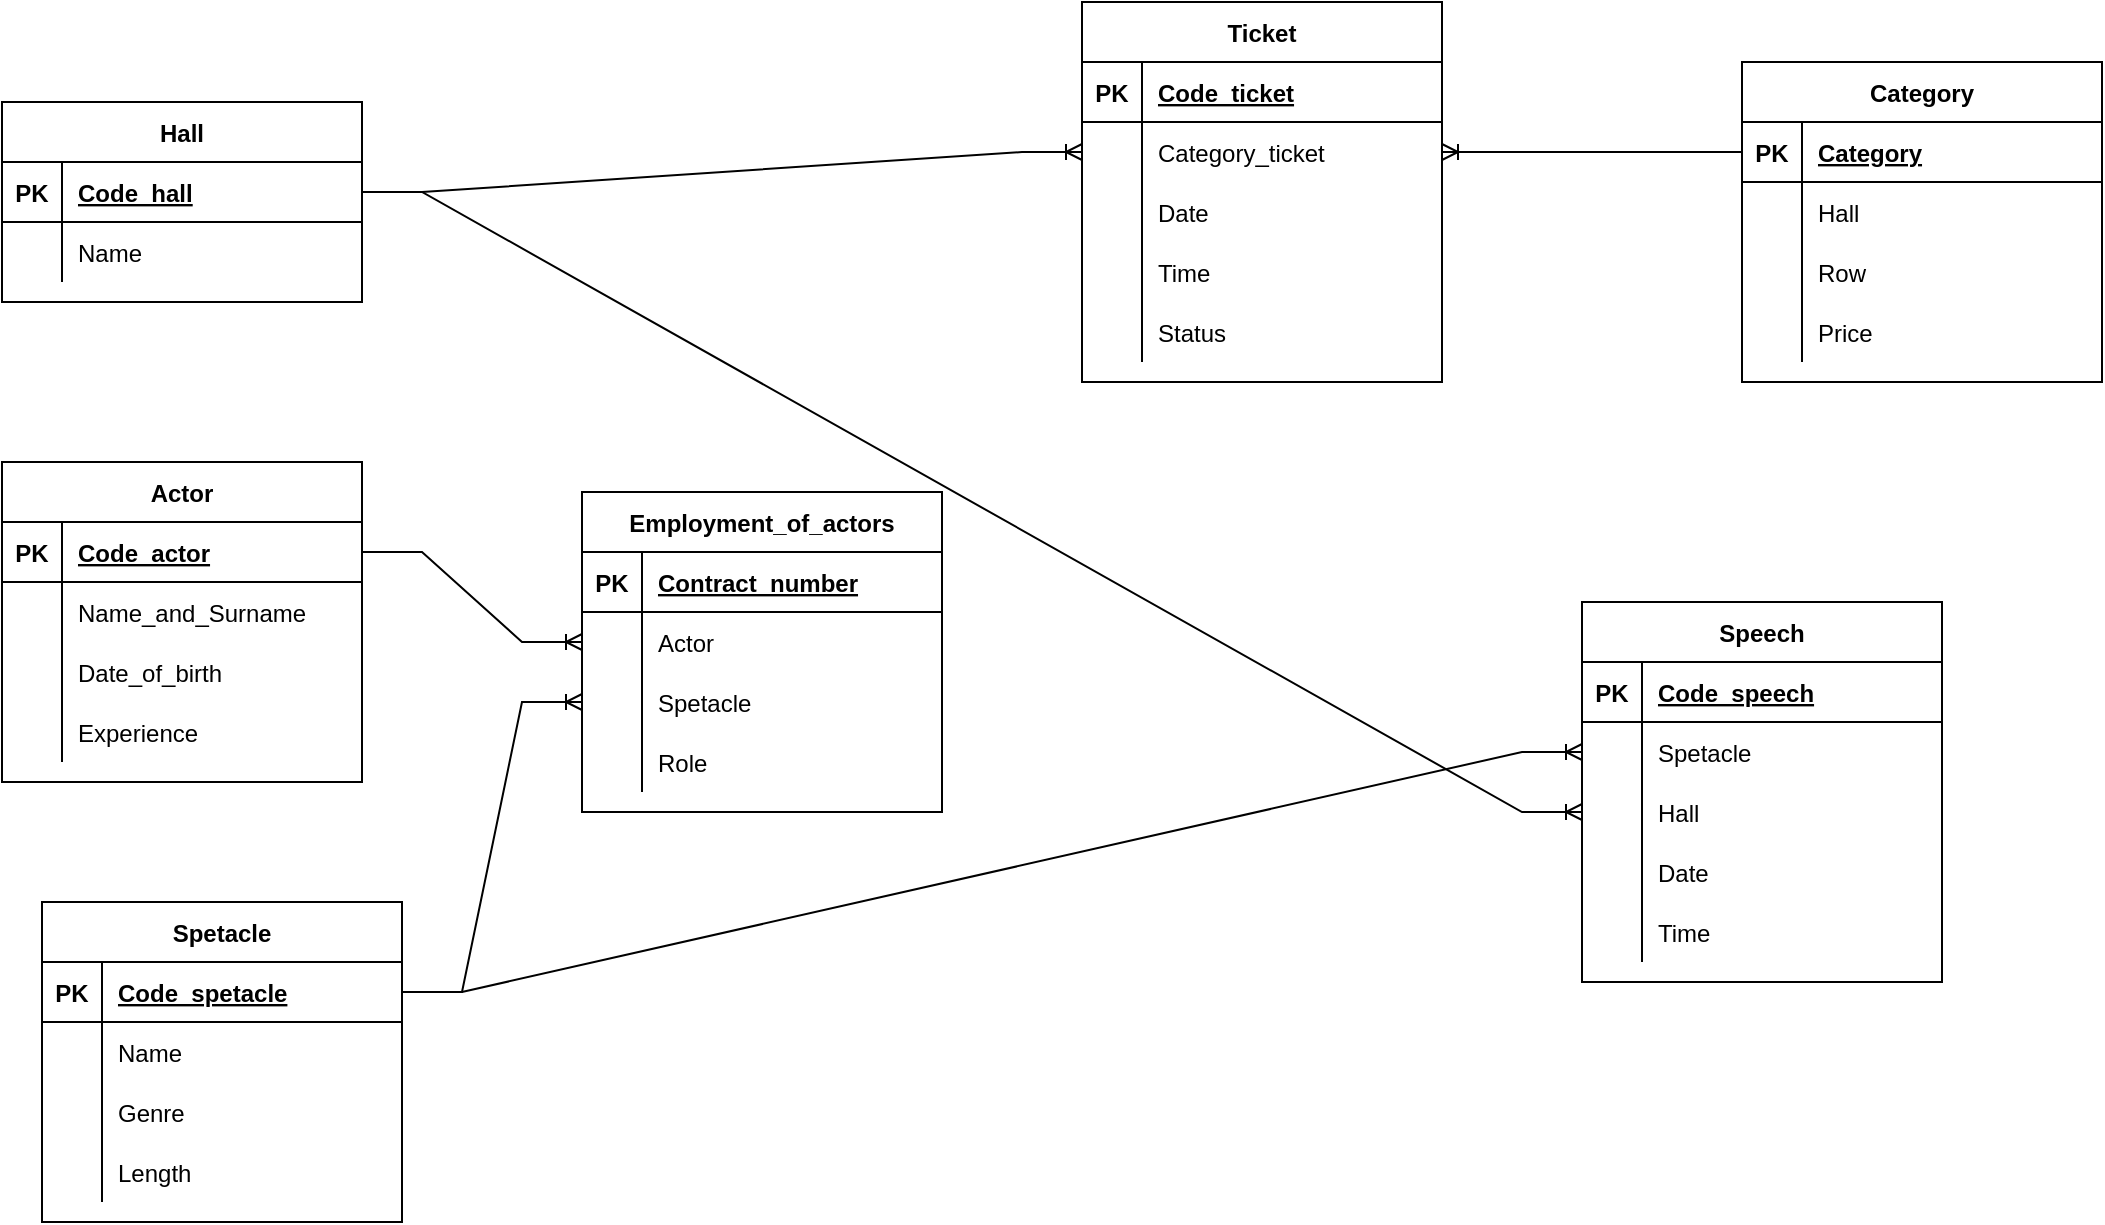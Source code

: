 <mxfile version="20.5.1" type="github" pages="2">
  <diagram id="CcwiMfg83IYb2ERXyT7f" name="Страница 1">
    <mxGraphModel dx="1278" dy="571" grid="1" gridSize="10" guides="1" tooltips="1" connect="1" arrows="1" fold="1" page="1" pageScale="1" pageWidth="827" pageHeight="1169" math="0" shadow="0">
      <root>
        <mxCell id="0" />
        <mxCell id="1" parent="0" />
        <mxCell id="N_oN9A9JdHqf_3IcqX5P-1" value="Actor" style="shape=table;startSize=30;container=1;collapsible=1;childLayout=tableLayout;fixedRows=1;rowLines=0;fontStyle=1;align=center;resizeLast=1;" parent="1" vertex="1">
          <mxGeometry x="70" y="250" width="180" height="160" as="geometry" />
        </mxCell>
        <mxCell id="N_oN9A9JdHqf_3IcqX5P-2" value="" style="shape=tableRow;horizontal=0;startSize=0;swimlaneHead=0;swimlaneBody=0;fillColor=none;collapsible=0;dropTarget=0;points=[[0,0.5],[1,0.5]];portConstraint=eastwest;top=0;left=0;right=0;bottom=1;" parent="N_oN9A9JdHqf_3IcqX5P-1" vertex="1">
          <mxGeometry y="30" width="180" height="30" as="geometry" />
        </mxCell>
        <mxCell id="N_oN9A9JdHqf_3IcqX5P-3" value="PK" style="shape=partialRectangle;connectable=0;fillColor=none;top=0;left=0;bottom=0;right=0;fontStyle=1;overflow=hidden;" parent="N_oN9A9JdHqf_3IcqX5P-2" vertex="1">
          <mxGeometry width="30" height="30" as="geometry">
            <mxRectangle width="30" height="30" as="alternateBounds" />
          </mxGeometry>
        </mxCell>
        <mxCell id="N_oN9A9JdHqf_3IcqX5P-4" value="Code_actor" style="shape=partialRectangle;connectable=0;fillColor=none;top=0;left=0;bottom=0;right=0;align=left;spacingLeft=6;fontStyle=5;overflow=hidden;" parent="N_oN9A9JdHqf_3IcqX5P-2" vertex="1">
          <mxGeometry x="30" width="150" height="30" as="geometry">
            <mxRectangle width="150" height="30" as="alternateBounds" />
          </mxGeometry>
        </mxCell>
        <mxCell id="N_oN9A9JdHqf_3IcqX5P-5" value="" style="shape=tableRow;horizontal=0;startSize=0;swimlaneHead=0;swimlaneBody=0;fillColor=none;collapsible=0;dropTarget=0;points=[[0,0.5],[1,0.5]];portConstraint=eastwest;top=0;left=0;right=0;bottom=0;" parent="N_oN9A9JdHqf_3IcqX5P-1" vertex="1">
          <mxGeometry y="60" width="180" height="30" as="geometry" />
        </mxCell>
        <mxCell id="N_oN9A9JdHqf_3IcqX5P-6" value="" style="shape=partialRectangle;connectable=0;fillColor=none;top=0;left=0;bottom=0;right=0;editable=1;overflow=hidden;" parent="N_oN9A9JdHqf_3IcqX5P-5" vertex="1">
          <mxGeometry width="30" height="30" as="geometry">
            <mxRectangle width="30" height="30" as="alternateBounds" />
          </mxGeometry>
        </mxCell>
        <mxCell id="N_oN9A9JdHqf_3IcqX5P-7" value="Name_and_Surname" style="shape=partialRectangle;connectable=0;fillColor=none;top=0;left=0;bottom=0;right=0;align=left;spacingLeft=6;overflow=hidden;" parent="N_oN9A9JdHqf_3IcqX5P-5" vertex="1">
          <mxGeometry x="30" width="150" height="30" as="geometry">
            <mxRectangle width="150" height="30" as="alternateBounds" />
          </mxGeometry>
        </mxCell>
        <mxCell id="N_oN9A9JdHqf_3IcqX5P-8" value="" style="shape=tableRow;horizontal=0;startSize=0;swimlaneHead=0;swimlaneBody=0;fillColor=none;collapsible=0;dropTarget=0;points=[[0,0.5],[1,0.5]];portConstraint=eastwest;top=0;left=0;right=0;bottom=0;" parent="N_oN9A9JdHqf_3IcqX5P-1" vertex="1">
          <mxGeometry y="90" width="180" height="30" as="geometry" />
        </mxCell>
        <mxCell id="N_oN9A9JdHqf_3IcqX5P-9" value="" style="shape=partialRectangle;connectable=0;fillColor=none;top=0;left=0;bottom=0;right=0;editable=1;overflow=hidden;" parent="N_oN9A9JdHqf_3IcqX5P-8" vertex="1">
          <mxGeometry width="30" height="30" as="geometry">
            <mxRectangle width="30" height="30" as="alternateBounds" />
          </mxGeometry>
        </mxCell>
        <mxCell id="N_oN9A9JdHqf_3IcqX5P-10" value="Date_of_birth" style="shape=partialRectangle;connectable=0;fillColor=none;top=0;left=0;bottom=0;right=0;align=left;spacingLeft=6;overflow=hidden;" parent="N_oN9A9JdHqf_3IcqX5P-8" vertex="1">
          <mxGeometry x="30" width="150" height="30" as="geometry">
            <mxRectangle width="150" height="30" as="alternateBounds" />
          </mxGeometry>
        </mxCell>
        <mxCell id="N_oN9A9JdHqf_3IcqX5P-11" value="" style="shape=tableRow;horizontal=0;startSize=0;swimlaneHead=0;swimlaneBody=0;fillColor=none;collapsible=0;dropTarget=0;points=[[0,0.5],[1,0.5]];portConstraint=eastwest;top=0;left=0;right=0;bottom=0;" parent="N_oN9A9JdHqf_3IcqX5P-1" vertex="1">
          <mxGeometry y="120" width="180" height="30" as="geometry" />
        </mxCell>
        <mxCell id="N_oN9A9JdHqf_3IcqX5P-12" value="" style="shape=partialRectangle;connectable=0;fillColor=none;top=0;left=0;bottom=0;right=0;editable=1;overflow=hidden;" parent="N_oN9A9JdHqf_3IcqX5P-11" vertex="1">
          <mxGeometry width="30" height="30" as="geometry">
            <mxRectangle width="30" height="30" as="alternateBounds" />
          </mxGeometry>
        </mxCell>
        <mxCell id="N_oN9A9JdHqf_3IcqX5P-13" value="Experience" style="shape=partialRectangle;connectable=0;fillColor=none;top=0;left=0;bottom=0;right=0;align=left;spacingLeft=6;overflow=hidden;" parent="N_oN9A9JdHqf_3IcqX5P-11" vertex="1">
          <mxGeometry x="30" width="150" height="30" as="geometry">
            <mxRectangle width="150" height="30" as="alternateBounds" />
          </mxGeometry>
        </mxCell>
        <mxCell id="N_oN9A9JdHqf_3IcqX5P-19" value="Employment_of_actors" style="shape=table;startSize=30;container=1;collapsible=1;childLayout=tableLayout;fixedRows=1;rowLines=0;fontStyle=1;align=center;resizeLast=1;" parent="1" vertex="1">
          <mxGeometry x="360" y="265" width="180" height="160" as="geometry" />
        </mxCell>
        <mxCell id="N_oN9A9JdHqf_3IcqX5P-20" value="" style="shape=tableRow;horizontal=0;startSize=0;swimlaneHead=0;swimlaneBody=0;fillColor=none;collapsible=0;dropTarget=0;points=[[0,0.5],[1,0.5]];portConstraint=eastwest;top=0;left=0;right=0;bottom=1;" parent="N_oN9A9JdHqf_3IcqX5P-19" vertex="1">
          <mxGeometry y="30" width="180" height="30" as="geometry" />
        </mxCell>
        <mxCell id="N_oN9A9JdHqf_3IcqX5P-21" value="PK" style="shape=partialRectangle;connectable=0;fillColor=none;top=0;left=0;bottom=0;right=0;fontStyle=1;overflow=hidden;" parent="N_oN9A9JdHqf_3IcqX5P-20" vertex="1">
          <mxGeometry width="30" height="30" as="geometry">
            <mxRectangle width="30" height="30" as="alternateBounds" />
          </mxGeometry>
        </mxCell>
        <mxCell id="N_oN9A9JdHqf_3IcqX5P-22" value="Contract_number" style="shape=partialRectangle;connectable=0;fillColor=none;top=0;left=0;bottom=0;right=0;align=left;spacingLeft=6;fontStyle=5;overflow=hidden;" parent="N_oN9A9JdHqf_3IcqX5P-20" vertex="1">
          <mxGeometry x="30" width="150" height="30" as="geometry">
            <mxRectangle width="150" height="30" as="alternateBounds" />
          </mxGeometry>
        </mxCell>
        <mxCell id="N_oN9A9JdHqf_3IcqX5P-23" value="" style="shape=tableRow;horizontal=0;startSize=0;swimlaneHead=0;swimlaneBody=0;fillColor=none;collapsible=0;dropTarget=0;points=[[0,0.5],[1,0.5]];portConstraint=eastwest;top=0;left=0;right=0;bottom=0;" parent="N_oN9A9JdHqf_3IcqX5P-19" vertex="1">
          <mxGeometry y="60" width="180" height="30" as="geometry" />
        </mxCell>
        <mxCell id="N_oN9A9JdHqf_3IcqX5P-24" value="" style="shape=partialRectangle;connectable=0;fillColor=none;top=0;left=0;bottom=0;right=0;editable=1;overflow=hidden;" parent="N_oN9A9JdHqf_3IcqX5P-23" vertex="1">
          <mxGeometry width="30" height="30" as="geometry">
            <mxRectangle width="30" height="30" as="alternateBounds" />
          </mxGeometry>
        </mxCell>
        <mxCell id="N_oN9A9JdHqf_3IcqX5P-25" value="Actor" style="shape=partialRectangle;connectable=0;fillColor=none;top=0;left=0;bottom=0;right=0;align=left;spacingLeft=6;overflow=hidden;" parent="N_oN9A9JdHqf_3IcqX5P-23" vertex="1">
          <mxGeometry x="30" width="150" height="30" as="geometry">
            <mxRectangle width="150" height="30" as="alternateBounds" />
          </mxGeometry>
        </mxCell>
        <mxCell id="N_oN9A9JdHqf_3IcqX5P-26" value="" style="shape=tableRow;horizontal=0;startSize=0;swimlaneHead=0;swimlaneBody=0;fillColor=none;collapsible=0;dropTarget=0;points=[[0,0.5],[1,0.5]];portConstraint=eastwest;top=0;left=0;right=0;bottom=0;" parent="N_oN9A9JdHqf_3IcqX5P-19" vertex="1">
          <mxGeometry y="90" width="180" height="30" as="geometry" />
        </mxCell>
        <mxCell id="N_oN9A9JdHqf_3IcqX5P-27" value="" style="shape=partialRectangle;connectable=0;fillColor=none;top=0;left=0;bottom=0;right=0;editable=1;overflow=hidden;" parent="N_oN9A9JdHqf_3IcqX5P-26" vertex="1">
          <mxGeometry width="30" height="30" as="geometry">
            <mxRectangle width="30" height="30" as="alternateBounds" />
          </mxGeometry>
        </mxCell>
        <mxCell id="N_oN9A9JdHqf_3IcqX5P-28" value="Spetacle" style="shape=partialRectangle;connectable=0;fillColor=none;top=0;left=0;bottom=0;right=0;align=left;spacingLeft=6;overflow=hidden;" parent="N_oN9A9JdHqf_3IcqX5P-26" vertex="1">
          <mxGeometry x="30" width="150" height="30" as="geometry">
            <mxRectangle width="150" height="30" as="alternateBounds" />
          </mxGeometry>
        </mxCell>
        <mxCell id="N_oN9A9JdHqf_3IcqX5P-29" value="" style="shape=tableRow;horizontal=0;startSize=0;swimlaneHead=0;swimlaneBody=0;fillColor=none;collapsible=0;dropTarget=0;points=[[0,0.5],[1,0.5]];portConstraint=eastwest;top=0;left=0;right=0;bottom=0;" parent="N_oN9A9JdHqf_3IcqX5P-19" vertex="1">
          <mxGeometry y="120" width="180" height="30" as="geometry" />
        </mxCell>
        <mxCell id="N_oN9A9JdHqf_3IcqX5P-30" value="" style="shape=partialRectangle;connectable=0;fillColor=none;top=0;left=0;bottom=0;right=0;editable=1;overflow=hidden;" parent="N_oN9A9JdHqf_3IcqX5P-29" vertex="1">
          <mxGeometry width="30" height="30" as="geometry">
            <mxRectangle width="30" height="30" as="alternateBounds" />
          </mxGeometry>
        </mxCell>
        <mxCell id="N_oN9A9JdHqf_3IcqX5P-31" value="Role" style="shape=partialRectangle;connectable=0;fillColor=none;top=0;left=0;bottom=0;right=0;align=left;spacingLeft=6;overflow=hidden;" parent="N_oN9A9JdHqf_3IcqX5P-29" vertex="1">
          <mxGeometry x="30" width="150" height="30" as="geometry">
            <mxRectangle width="150" height="30" as="alternateBounds" />
          </mxGeometry>
        </mxCell>
        <mxCell id="N_oN9A9JdHqf_3IcqX5P-32" value="Spetacle" style="shape=table;startSize=30;container=1;collapsible=1;childLayout=tableLayout;fixedRows=1;rowLines=0;fontStyle=1;align=center;resizeLast=1;" parent="1" vertex="1">
          <mxGeometry x="90" y="470" width="180" height="160" as="geometry" />
        </mxCell>
        <mxCell id="N_oN9A9JdHqf_3IcqX5P-33" value="" style="shape=tableRow;horizontal=0;startSize=0;swimlaneHead=0;swimlaneBody=0;fillColor=none;collapsible=0;dropTarget=0;points=[[0,0.5],[1,0.5]];portConstraint=eastwest;top=0;left=0;right=0;bottom=1;" parent="N_oN9A9JdHqf_3IcqX5P-32" vertex="1">
          <mxGeometry y="30" width="180" height="30" as="geometry" />
        </mxCell>
        <mxCell id="N_oN9A9JdHqf_3IcqX5P-34" value="PK" style="shape=partialRectangle;connectable=0;fillColor=none;top=0;left=0;bottom=0;right=0;fontStyle=1;overflow=hidden;" parent="N_oN9A9JdHqf_3IcqX5P-33" vertex="1">
          <mxGeometry width="30" height="30" as="geometry">
            <mxRectangle width="30" height="30" as="alternateBounds" />
          </mxGeometry>
        </mxCell>
        <mxCell id="N_oN9A9JdHqf_3IcqX5P-35" value="Code_spetacle" style="shape=partialRectangle;connectable=0;fillColor=none;top=0;left=0;bottom=0;right=0;align=left;spacingLeft=6;fontStyle=5;overflow=hidden;" parent="N_oN9A9JdHqf_3IcqX5P-33" vertex="1">
          <mxGeometry x="30" width="150" height="30" as="geometry">
            <mxRectangle width="150" height="30" as="alternateBounds" />
          </mxGeometry>
        </mxCell>
        <mxCell id="N_oN9A9JdHqf_3IcqX5P-36" value="" style="shape=tableRow;horizontal=0;startSize=0;swimlaneHead=0;swimlaneBody=0;fillColor=none;collapsible=0;dropTarget=0;points=[[0,0.5],[1,0.5]];portConstraint=eastwest;top=0;left=0;right=0;bottom=0;" parent="N_oN9A9JdHqf_3IcqX5P-32" vertex="1">
          <mxGeometry y="60" width="180" height="30" as="geometry" />
        </mxCell>
        <mxCell id="N_oN9A9JdHqf_3IcqX5P-37" value="" style="shape=partialRectangle;connectable=0;fillColor=none;top=0;left=0;bottom=0;right=0;editable=1;overflow=hidden;" parent="N_oN9A9JdHqf_3IcqX5P-36" vertex="1">
          <mxGeometry width="30" height="30" as="geometry">
            <mxRectangle width="30" height="30" as="alternateBounds" />
          </mxGeometry>
        </mxCell>
        <mxCell id="N_oN9A9JdHqf_3IcqX5P-38" value="Name" style="shape=partialRectangle;connectable=0;fillColor=none;top=0;left=0;bottom=0;right=0;align=left;spacingLeft=6;overflow=hidden;" parent="N_oN9A9JdHqf_3IcqX5P-36" vertex="1">
          <mxGeometry x="30" width="150" height="30" as="geometry">
            <mxRectangle width="150" height="30" as="alternateBounds" />
          </mxGeometry>
        </mxCell>
        <mxCell id="vG6gFKCK4V-fbO4m9m0H-37" style="shape=tableRow;horizontal=0;startSize=0;swimlaneHead=0;swimlaneBody=0;fillColor=none;collapsible=0;dropTarget=0;points=[[0,0.5],[1,0.5]];portConstraint=eastwest;top=0;left=0;right=0;bottom=0;" parent="N_oN9A9JdHqf_3IcqX5P-32" vertex="1">
          <mxGeometry y="90" width="180" height="30" as="geometry" />
        </mxCell>
        <mxCell id="vG6gFKCK4V-fbO4m9m0H-38" style="shape=partialRectangle;connectable=0;fillColor=none;top=0;left=0;bottom=0;right=0;editable=1;overflow=hidden;" parent="vG6gFKCK4V-fbO4m9m0H-37" vertex="1">
          <mxGeometry width="30" height="30" as="geometry">
            <mxRectangle width="30" height="30" as="alternateBounds" />
          </mxGeometry>
        </mxCell>
        <mxCell id="vG6gFKCK4V-fbO4m9m0H-39" value="Genre" style="shape=partialRectangle;connectable=0;fillColor=none;top=0;left=0;bottom=0;right=0;align=left;spacingLeft=6;overflow=hidden;" parent="vG6gFKCK4V-fbO4m9m0H-37" vertex="1">
          <mxGeometry x="30" width="150" height="30" as="geometry">
            <mxRectangle width="150" height="30" as="alternateBounds" />
          </mxGeometry>
        </mxCell>
        <mxCell id="vG6gFKCK4V-fbO4m9m0H-40" style="shape=tableRow;horizontal=0;startSize=0;swimlaneHead=0;swimlaneBody=0;fillColor=none;collapsible=0;dropTarget=0;points=[[0,0.5],[1,0.5]];portConstraint=eastwest;top=0;left=0;right=0;bottom=0;" parent="N_oN9A9JdHqf_3IcqX5P-32" vertex="1">
          <mxGeometry y="120" width="180" height="30" as="geometry" />
        </mxCell>
        <mxCell id="vG6gFKCK4V-fbO4m9m0H-41" style="shape=partialRectangle;connectable=0;fillColor=none;top=0;left=0;bottom=0;right=0;editable=1;overflow=hidden;" parent="vG6gFKCK4V-fbO4m9m0H-40" vertex="1">
          <mxGeometry width="30" height="30" as="geometry">
            <mxRectangle width="30" height="30" as="alternateBounds" />
          </mxGeometry>
        </mxCell>
        <mxCell id="vG6gFKCK4V-fbO4m9m0H-42" value="Length" style="shape=partialRectangle;connectable=0;fillColor=none;top=0;left=0;bottom=0;right=0;align=left;spacingLeft=6;overflow=hidden;" parent="vG6gFKCK4V-fbO4m9m0H-40" vertex="1">
          <mxGeometry x="30" width="150" height="30" as="geometry">
            <mxRectangle width="150" height="30" as="alternateBounds" />
          </mxGeometry>
        </mxCell>
        <mxCell id="vG6gFKCK4V-fbO4m9m0H-1" value="Ticket" style="shape=table;startSize=30;container=1;collapsible=1;childLayout=tableLayout;fixedRows=1;rowLines=0;fontStyle=1;align=center;resizeLast=1;" parent="1" vertex="1">
          <mxGeometry x="610" y="20" width="180" height="190" as="geometry" />
        </mxCell>
        <mxCell id="vG6gFKCK4V-fbO4m9m0H-2" value="" style="shape=tableRow;horizontal=0;startSize=0;swimlaneHead=0;swimlaneBody=0;fillColor=none;collapsible=0;dropTarget=0;points=[[0,0.5],[1,0.5]];portConstraint=eastwest;top=0;left=0;right=0;bottom=1;" parent="vG6gFKCK4V-fbO4m9m0H-1" vertex="1">
          <mxGeometry y="30" width="180" height="30" as="geometry" />
        </mxCell>
        <mxCell id="vG6gFKCK4V-fbO4m9m0H-3" value="PK" style="shape=partialRectangle;connectable=0;fillColor=none;top=0;left=0;bottom=0;right=0;fontStyle=1;overflow=hidden;" parent="vG6gFKCK4V-fbO4m9m0H-2" vertex="1">
          <mxGeometry width="30" height="30" as="geometry">
            <mxRectangle width="30" height="30" as="alternateBounds" />
          </mxGeometry>
        </mxCell>
        <mxCell id="vG6gFKCK4V-fbO4m9m0H-4" value="Code_ticket" style="shape=partialRectangle;connectable=0;fillColor=none;top=0;left=0;bottom=0;right=0;align=left;spacingLeft=6;fontStyle=5;overflow=hidden;" parent="vG6gFKCK4V-fbO4m9m0H-2" vertex="1">
          <mxGeometry x="30" width="150" height="30" as="geometry">
            <mxRectangle width="150" height="30" as="alternateBounds" />
          </mxGeometry>
        </mxCell>
        <mxCell id="vG6gFKCK4V-fbO4m9m0H-5" value="" style="shape=tableRow;horizontal=0;startSize=0;swimlaneHead=0;swimlaneBody=0;fillColor=none;collapsible=0;dropTarget=0;points=[[0,0.5],[1,0.5]];portConstraint=eastwest;top=0;left=0;right=0;bottom=0;" parent="vG6gFKCK4V-fbO4m9m0H-1" vertex="1">
          <mxGeometry y="60" width="180" height="30" as="geometry" />
        </mxCell>
        <mxCell id="vG6gFKCK4V-fbO4m9m0H-6" value="" style="shape=partialRectangle;connectable=0;fillColor=none;top=0;left=0;bottom=0;right=0;editable=1;overflow=hidden;" parent="vG6gFKCK4V-fbO4m9m0H-5" vertex="1">
          <mxGeometry width="30" height="30" as="geometry">
            <mxRectangle width="30" height="30" as="alternateBounds" />
          </mxGeometry>
        </mxCell>
        <mxCell id="vG6gFKCK4V-fbO4m9m0H-7" value="Category_ticket" style="shape=partialRectangle;connectable=0;fillColor=none;top=0;left=0;bottom=0;right=0;align=left;spacingLeft=6;overflow=hidden;" parent="vG6gFKCK4V-fbO4m9m0H-5" vertex="1">
          <mxGeometry x="30" width="150" height="30" as="geometry">
            <mxRectangle width="150" height="30" as="alternateBounds" />
          </mxGeometry>
        </mxCell>
        <mxCell id="vG6gFKCK4V-fbO4m9m0H-8" value="" style="shape=tableRow;horizontal=0;startSize=0;swimlaneHead=0;swimlaneBody=0;fillColor=none;collapsible=0;dropTarget=0;points=[[0,0.5],[1,0.5]];portConstraint=eastwest;top=0;left=0;right=0;bottom=0;" parent="vG6gFKCK4V-fbO4m9m0H-1" vertex="1">
          <mxGeometry y="90" width="180" height="30" as="geometry" />
        </mxCell>
        <mxCell id="vG6gFKCK4V-fbO4m9m0H-9" value="" style="shape=partialRectangle;connectable=0;fillColor=none;top=0;left=0;bottom=0;right=0;editable=1;overflow=hidden;" parent="vG6gFKCK4V-fbO4m9m0H-8" vertex="1">
          <mxGeometry width="30" height="30" as="geometry">
            <mxRectangle width="30" height="30" as="alternateBounds" />
          </mxGeometry>
        </mxCell>
        <mxCell id="vG6gFKCK4V-fbO4m9m0H-10" value="Date" style="shape=partialRectangle;connectable=0;fillColor=none;top=0;left=0;bottom=0;right=0;align=left;spacingLeft=6;overflow=hidden;" parent="vG6gFKCK4V-fbO4m9m0H-8" vertex="1">
          <mxGeometry x="30" width="150" height="30" as="geometry">
            <mxRectangle width="150" height="30" as="alternateBounds" />
          </mxGeometry>
        </mxCell>
        <mxCell id="vG6gFKCK4V-fbO4m9m0H-11" value="" style="shape=tableRow;horizontal=0;startSize=0;swimlaneHead=0;swimlaneBody=0;fillColor=none;collapsible=0;dropTarget=0;points=[[0,0.5],[1,0.5]];portConstraint=eastwest;top=0;left=0;right=0;bottom=0;" parent="vG6gFKCK4V-fbO4m9m0H-1" vertex="1">
          <mxGeometry y="120" width="180" height="30" as="geometry" />
        </mxCell>
        <mxCell id="vG6gFKCK4V-fbO4m9m0H-12" value="" style="shape=partialRectangle;connectable=0;fillColor=none;top=0;left=0;bottom=0;right=0;editable=1;overflow=hidden;" parent="vG6gFKCK4V-fbO4m9m0H-11" vertex="1">
          <mxGeometry width="30" height="30" as="geometry">
            <mxRectangle width="30" height="30" as="alternateBounds" />
          </mxGeometry>
        </mxCell>
        <mxCell id="vG6gFKCK4V-fbO4m9m0H-13" value="Time" style="shape=partialRectangle;connectable=0;fillColor=none;top=0;left=0;bottom=0;right=0;align=left;spacingLeft=6;overflow=hidden;" parent="vG6gFKCK4V-fbO4m9m0H-11" vertex="1">
          <mxGeometry x="30" width="150" height="30" as="geometry">
            <mxRectangle width="150" height="30" as="alternateBounds" />
          </mxGeometry>
        </mxCell>
        <mxCell id="AJ4cuiMV0_yGz9mB40dP-1" style="shape=tableRow;horizontal=0;startSize=0;swimlaneHead=0;swimlaneBody=0;fillColor=none;collapsible=0;dropTarget=0;points=[[0,0.5],[1,0.5]];portConstraint=eastwest;top=0;left=0;right=0;bottom=0;" parent="vG6gFKCK4V-fbO4m9m0H-1" vertex="1">
          <mxGeometry y="150" width="180" height="30" as="geometry" />
        </mxCell>
        <mxCell id="AJ4cuiMV0_yGz9mB40dP-2" style="shape=partialRectangle;connectable=0;fillColor=none;top=0;left=0;bottom=0;right=0;editable=1;overflow=hidden;" parent="AJ4cuiMV0_yGz9mB40dP-1" vertex="1">
          <mxGeometry width="30" height="30" as="geometry">
            <mxRectangle width="30" height="30" as="alternateBounds" />
          </mxGeometry>
        </mxCell>
        <mxCell id="AJ4cuiMV0_yGz9mB40dP-3" value="Status" style="shape=partialRectangle;connectable=0;fillColor=none;top=0;left=0;bottom=0;right=0;align=left;spacingLeft=6;overflow=hidden;" parent="AJ4cuiMV0_yGz9mB40dP-1" vertex="1">
          <mxGeometry x="30" width="150" height="30" as="geometry">
            <mxRectangle width="150" height="30" as="alternateBounds" />
          </mxGeometry>
        </mxCell>
        <mxCell id="vG6gFKCK4V-fbO4m9m0H-59" value="Hall" style="shape=table;startSize=30;container=1;collapsible=1;childLayout=tableLayout;fixedRows=1;rowLines=0;fontStyle=1;align=center;resizeLast=1;" parent="1" vertex="1">
          <mxGeometry x="70" y="70" width="180" height="100" as="geometry" />
        </mxCell>
        <mxCell id="vG6gFKCK4V-fbO4m9m0H-60" value="" style="shape=tableRow;horizontal=0;startSize=0;swimlaneHead=0;swimlaneBody=0;fillColor=none;collapsible=0;dropTarget=0;points=[[0,0.5],[1,0.5]];portConstraint=eastwest;top=0;left=0;right=0;bottom=1;" parent="vG6gFKCK4V-fbO4m9m0H-59" vertex="1">
          <mxGeometry y="30" width="180" height="30" as="geometry" />
        </mxCell>
        <mxCell id="vG6gFKCK4V-fbO4m9m0H-61" value="PK" style="shape=partialRectangle;connectable=0;fillColor=none;top=0;left=0;bottom=0;right=0;fontStyle=1;overflow=hidden;" parent="vG6gFKCK4V-fbO4m9m0H-60" vertex="1">
          <mxGeometry width="30" height="30" as="geometry">
            <mxRectangle width="30" height="30" as="alternateBounds" />
          </mxGeometry>
        </mxCell>
        <mxCell id="vG6gFKCK4V-fbO4m9m0H-62" value="Code_hall" style="shape=partialRectangle;connectable=0;fillColor=none;top=0;left=0;bottom=0;right=0;align=left;spacingLeft=6;fontStyle=5;overflow=hidden;" parent="vG6gFKCK4V-fbO4m9m0H-60" vertex="1">
          <mxGeometry x="30" width="150" height="30" as="geometry">
            <mxRectangle width="150" height="30" as="alternateBounds" />
          </mxGeometry>
        </mxCell>
        <mxCell id="vG6gFKCK4V-fbO4m9m0H-63" value="" style="shape=tableRow;horizontal=0;startSize=0;swimlaneHead=0;swimlaneBody=0;fillColor=none;collapsible=0;dropTarget=0;points=[[0,0.5],[1,0.5]];portConstraint=eastwest;top=0;left=0;right=0;bottom=0;" parent="vG6gFKCK4V-fbO4m9m0H-59" vertex="1">
          <mxGeometry y="60" width="180" height="30" as="geometry" />
        </mxCell>
        <mxCell id="vG6gFKCK4V-fbO4m9m0H-64" value="" style="shape=partialRectangle;connectable=0;fillColor=none;top=0;left=0;bottom=0;right=0;editable=1;overflow=hidden;" parent="vG6gFKCK4V-fbO4m9m0H-63" vertex="1">
          <mxGeometry width="30" height="30" as="geometry">
            <mxRectangle width="30" height="30" as="alternateBounds" />
          </mxGeometry>
        </mxCell>
        <mxCell id="vG6gFKCK4V-fbO4m9m0H-65" value="Name" style="shape=partialRectangle;connectable=0;fillColor=none;top=0;left=0;bottom=0;right=0;align=left;spacingLeft=6;overflow=hidden;" parent="vG6gFKCK4V-fbO4m9m0H-63" vertex="1">
          <mxGeometry x="30" width="150" height="30" as="geometry">
            <mxRectangle width="150" height="30" as="alternateBounds" />
          </mxGeometry>
        </mxCell>
        <mxCell id="vG6gFKCK4V-fbO4m9m0H-75" value="" style="edgeStyle=entityRelationEdgeStyle;fontSize=12;html=1;endArrow=ERoneToMany;rounded=0;exitX=1;exitY=0.5;exitDx=0;exitDy=0;entryX=0;entryY=0.5;entryDx=0;entryDy=0;" parent="1" source="vG6gFKCK4V-fbO4m9m0H-60" target="vG6gFKCK4V-fbO4m9m0H-5" edge="1">
          <mxGeometry width="100" height="100" relative="1" as="geometry">
            <mxPoint x="340" y="270" as="sourcePoint" />
            <mxPoint x="440" y="170" as="targetPoint" />
          </mxGeometry>
        </mxCell>
        <mxCell id="vG6gFKCK4V-fbO4m9m0H-76" value="" style="edgeStyle=entityRelationEdgeStyle;fontSize=12;html=1;endArrow=ERoneToMany;rounded=0;exitX=1;exitY=0.5;exitDx=0;exitDy=0;entryX=0;entryY=0.5;entryDx=0;entryDy=0;" parent="1" source="N_oN9A9JdHqf_3IcqX5P-2" target="N_oN9A9JdHqf_3IcqX5P-23" edge="1">
          <mxGeometry width="100" height="100" relative="1" as="geometry">
            <mxPoint x="360" y="320" as="sourcePoint" />
            <mxPoint x="460" y="220" as="targetPoint" />
          </mxGeometry>
        </mxCell>
        <mxCell id="vG6gFKCK4V-fbO4m9m0H-77" value="" style="edgeStyle=entityRelationEdgeStyle;fontSize=12;html=1;endArrow=ERoneToMany;rounded=0;exitX=1;exitY=0.5;exitDx=0;exitDy=0;entryX=0;entryY=0.5;entryDx=0;entryDy=0;" parent="1" source="vG6gFKCK4V-fbO4m9m0H-60" target="qwo0LdvZuv45Lo8dEm9v-8" edge="1">
          <mxGeometry width="100" height="100" relative="1" as="geometry">
            <mxPoint x="360" y="410" as="sourcePoint" />
            <mxPoint x="220" y="415" as="targetPoint" />
          </mxGeometry>
        </mxCell>
        <mxCell id="TdG-Mwq-LOpG3rE1agB7-88" value="Category" style="shape=table;startSize=30;container=1;collapsible=1;childLayout=tableLayout;fixedRows=1;rowLines=0;fontStyle=1;align=center;resizeLast=1;" parent="1" vertex="1">
          <mxGeometry x="940" y="50" width="180" height="160" as="geometry" />
        </mxCell>
        <mxCell id="TdG-Mwq-LOpG3rE1agB7-89" value="" style="shape=tableRow;horizontal=0;startSize=0;swimlaneHead=0;swimlaneBody=0;fillColor=none;collapsible=0;dropTarget=0;points=[[0,0.5],[1,0.5]];portConstraint=eastwest;top=0;left=0;right=0;bottom=1;" parent="TdG-Mwq-LOpG3rE1agB7-88" vertex="1">
          <mxGeometry y="30" width="180" height="30" as="geometry" />
        </mxCell>
        <mxCell id="TdG-Mwq-LOpG3rE1agB7-90" value="PK" style="shape=partialRectangle;connectable=0;fillColor=none;top=0;left=0;bottom=0;right=0;fontStyle=1;overflow=hidden;" parent="TdG-Mwq-LOpG3rE1agB7-89" vertex="1">
          <mxGeometry width="30" height="30" as="geometry">
            <mxRectangle width="30" height="30" as="alternateBounds" />
          </mxGeometry>
        </mxCell>
        <mxCell id="TdG-Mwq-LOpG3rE1agB7-91" value="Category" style="shape=partialRectangle;connectable=0;fillColor=none;top=0;left=0;bottom=0;right=0;align=left;spacingLeft=6;fontStyle=5;overflow=hidden;" parent="TdG-Mwq-LOpG3rE1agB7-89" vertex="1">
          <mxGeometry x="30" width="150" height="30" as="geometry">
            <mxRectangle width="150" height="30" as="alternateBounds" />
          </mxGeometry>
        </mxCell>
        <mxCell id="TdG-Mwq-LOpG3rE1agB7-92" value="" style="shape=tableRow;horizontal=0;startSize=0;swimlaneHead=0;swimlaneBody=0;fillColor=none;collapsible=0;dropTarget=0;points=[[0,0.5],[1,0.5]];portConstraint=eastwest;top=0;left=0;right=0;bottom=0;" parent="TdG-Mwq-LOpG3rE1agB7-88" vertex="1">
          <mxGeometry y="60" width="180" height="30" as="geometry" />
        </mxCell>
        <mxCell id="TdG-Mwq-LOpG3rE1agB7-93" value="" style="shape=partialRectangle;connectable=0;fillColor=none;top=0;left=0;bottom=0;right=0;editable=1;overflow=hidden;" parent="TdG-Mwq-LOpG3rE1agB7-92" vertex="1">
          <mxGeometry width="30" height="30" as="geometry">
            <mxRectangle width="30" height="30" as="alternateBounds" />
          </mxGeometry>
        </mxCell>
        <mxCell id="TdG-Mwq-LOpG3rE1agB7-94" value="Hall" style="shape=partialRectangle;connectable=0;fillColor=none;top=0;left=0;bottom=0;right=0;align=left;spacingLeft=6;overflow=hidden;" parent="TdG-Mwq-LOpG3rE1agB7-92" vertex="1">
          <mxGeometry x="30" width="150" height="30" as="geometry">
            <mxRectangle width="150" height="30" as="alternateBounds" />
          </mxGeometry>
        </mxCell>
        <mxCell id="TdG-Mwq-LOpG3rE1agB7-109" style="shape=tableRow;horizontal=0;startSize=0;swimlaneHead=0;swimlaneBody=0;fillColor=none;collapsible=0;dropTarget=0;points=[[0,0.5],[1,0.5]];portConstraint=eastwest;top=0;left=0;right=0;bottom=0;" parent="TdG-Mwq-LOpG3rE1agB7-88" vertex="1">
          <mxGeometry y="90" width="180" height="30" as="geometry" />
        </mxCell>
        <mxCell id="TdG-Mwq-LOpG3rE1agB7-110" style="shape=partialRectangle;connectable=0;fillColor=none;top=0;left=0;bottom=0;right=0;editable=1;overflow=hidden;" parent="TdG-Mwq-LOpG3rE1agB7-109" vertex="1">
          <mxGeometry width="30" height="30" as="geometry">
            <mxRectangle width="30" height="30" as="alternateBounds" />
          </mxGeometry>
        </mxCell>
        <mxCell id="TdG-Mwq-LOpG3rE1agB7-111" value="Row" style="shape=partialRectangle;connectable=0;fillColor=none;top=0;left=0;bottom=0;right=0;align=left;spacingLeft=6;overflow=hidden;" parent="TdG-Mwq-LOpG3rE1agB7-109" vertex="1">
          <mxGeometry x="30" width="150" height="30" as="geometry">
            <mxRectangle width="150" height="30" as="alternateBounds" />
          </mxGeometry>
        </mxCell>
        <mxCell id="TdG-Mwq-LOpG3rE1agB7-112" style="shape=tableRow;horizontal=0;startSize=0;swimlaneHead=0;swimlaneBody=0;fillColor=none;collapsible=0;dropTarget=0;points=[[0,0.5],[1,0.5]];portConstraint=eastwest;top=0;left=0;right=0;bottom=0;" parent="TdG-Mwq-LOpG3rE1agB7-88" vertex="1">
          <mxGeometry y="120" width="180" height="30" as="geometry" />
        </mxCell>
        <mxCell id="TdG-Mwq-LOpG3rE1agB7-113" style="shape=partialRectangle;connectable=0;fillColor=none;top=0;left=0;bottom=0;right=0;editable=1;overflow=hidden;" parent="TdG-Mwq-LOpG3rE1agB7-112" vertex="1">
          <mxGeometry width="30" height="30" as="geometry">
            <mxRectangle width="30" height="30" as="alternateBounds" />
          </mxGeometry>
        </mxCell>
        <mxCell id="TdG-Mwq-LOpG3rE1agB7-114" value="Price" style="shape=partialRectangle;connectable=0;fillColor=none;top=0;left=0;bottom=0;right=0;align=left;spacingLeft=6;overflow=hidden;" parent="TdG-Mwq-LOpG3rE1agB7-112" vertex="1">
          <mxGeometry x="30" width="150" height="30" as="geometry">
            <mxRectangle width="150" height="30" as="alternateBounds" />
          </mxGeometry>
        </mxCell>
        <mxCell id="TdG-Mwq-LOpG3rE1agB7-115" value="" style="edgeStyle=entityRelationEdgeStyle;fontSize=12;html=1;endArrow=ERoneToMany;rounded=0;exitX=0;exitY=0.5;exitDx=0;exitDy=0;entryX=1;entryY=0.5;entryDx=0;entryDy=0;" parent="1" source="TdG-Mwq-LOpG3rE1agB7-89" target="vG6gFKCK4V-fbO4m9m0H-5" edge="1">
          <mxGeometry width="100" height="100" relative="1" as="geometry">
            <mxPoint x="390" y="320" as="sourcePoint" />
            <mxPoint x="490" y="220" as="targetPoint" />
          </mxGeometry>
        </mxCell>
        <mxCell id="qwo0LdvZuv45Lo8dEm9v-1" value="Speech" style="shape=table;startSize=30;container=1;collapsible=1;childLayout=tableLayout;fixedRows=1;rowLines=0;fontStyle=1;align=center;resizeLast=1;" vertex="1" parent="1">
          <mxGeometry x="860" y="320" width="180" height="190" as="geometry" />
        </mxCell>
        <mxCell id="qwo0LdvZuv45Lo8dEm9v-2" value="" style="shape=tableRow;horizontal=0;startSize=0;swimlaneHead=0;swimlaneBody=0;fillColor=none;collapsible=0;dropTarget=0;points=[[0,0.5],[1,0.5]];portConstraint=eastwest;top=0;left=0;right=0;bottom=1;" vertex="1" parent="qwo0LdvZuv45Lo8dEm9v-1">
          <mxGeometry y="30" width="180" height="30" as="geometry" />
        </mxCell>
        <mxCell id="qwo0LdvZuv45Lo8dEm9v-3" value="PK" style="shape=partialRectangle;connectable=0;fillColor=none;top=0;left=0;bottom=0;right=0;fontStyle=1;overflow=hidden;" vertex="1" parent="qwo0LdvZuv45Lo8dEm9v-2">
          <mxGeometry width="30" height="30" as="geometry">
            <mxRectangle width="30" height="30" as="alternateBounds" />
          </mxGeometry>
        </mxCell>
        <mxCell id="qwo0LdvZuv45Lo8dEm9v-4" value="Code_speech" style="shape=partialRectangle;connectable=0;fillColor=none;top=0;left=0;bottom=0;right=0;align=left;spacingLeft=6;fontStyle=5;overflow=hidden;" vertex="1" parent="qwo0LdvZuv45Lo8dEm9v-2">
          <mxGeometry x="30" width="150" height="30" as="geometry">
            <mxRectangle width="150" height="30" as="alternateBounds" />
          </mxGeometry>
        </mxCell>
        <mxCell id="qwo0LdvZuv45Lo8dEm9v-5" value="" style="shape=tableRow;horizontal=0;startSize=0;swimlaneHead=0;swimlaneBody=0;fillColor=none;collapsible=0;dropTarget=0;points=[[0,0.5],[1,0.5]];portConstraint=eastwest;top=0;left=0;right=0;bottom=0;" vertex="1" parent="qwo0LdvZuv45Lo8dEm9v-1">
          <mxGeometry y="60" width="180" height="30" as="geometry" />
        </mxCell>
        <mxCell id="qwo0LdvZuv45Lo8dEm9v-6" value="" style="shape=partialRectangle;connectable=0;fillColor=none;top=0;left=0;bottom=0;right=0;editable=1;overflow=hidden;" vertex="1" parent="qwo0LdvZuv45Lo8dEm9v-5">
          <mxGeometry width="30" height="30" as="geometry">
            <mxRectangle width="30" height="30" as="alternateBounds" />
          </mxGeometry>
        </mxCell>
        <mxCell id="qwo0LdvZuv45Lo8dEm9v-7" value="Spetacle" style="shape=partialRectangle;connectable=0;fillColor=none;top=0;left=0;bottom=0;right=0;align=left;spacingLeft=6;overflow=hidden;" vertex="1" parent="qwo0LdvZuv45Lo8dEm9v-5">
          <mxGeometry x="30" width="150" height="30" as="geometry">
            <mxRectangle width="150" height="30" as="alternateBounds" />
          </mxGeometry>
        </mxCell>
        <mxCell id="qwo0LdvZuv45Lo8dEm9v-8" value="" style="shape=tableRow;horizontal=0;startSize=0;swimlaneHead=0;swimlaneBody=0;fillColor=none;collapsible=0;dropTarget=0;points=[[0,0.5],[1,0.5]];portConstraint=eastwest;top=0;left=0;right=0;bottom=0;" vertex="1" parent="qwo0LdvZuv45Lo8dEm9v-1">
          <mxGeometry y="90" width="180" height="30" as="geometry" />
        </mxCell>
        <mxCell id="qwo0LdvZuv45Lo8dEm9v-9" value="" style="shape=partialRectangle;connectable=0;fillColor=none;top=0;left=0;bottom=0;right=0;editable=1;overflow=hidden;" vertex="1" parent="qwo0LdvZuv45Lo8dEm9v-8">
          <mxGeometry width="30" height="30" as="geometry">
            <mxRectangle width="30" height="30" as="alternateBounds" />
          </mxGeometry>
        </mxCell>
        <mxCell id="qwo0LdvZuv45Lo8dEm9v-10" value="Hall" style="shape=partialRectangle;connectable=0;fillColor=none;top=0;left=0;bottom=0;right=0;align=left;spacingLeft=6;overflow=hidden;" vertex="1" parent="qwo0LdvZuv45Lo8dEm9v-8">
          <mxGeometry x="30" width="150" height="30" as="geometry">
            <mxRectangle width="150" height="30" as="alternateBounds" />
          </mxGeometry>
        </mxCell>
        <mxCell id="qwo0LdvZuv45Lo8dEm9v-11" value="" style="shape=tableRow;horizontal=0;startSize=0;swimlaneHead=0;swimlaneBody=0;fillColor=none;collapsible=0;dropTarget=0;points=[[0,0.5],[1,0.5]];portConstraint=eastwest;top=0;left=0;right=0;bottom=0;" vertex="1" parent="qwo0LdvZuv45Lo8dEm9v-1">
          <mxGeometry y="120" width="180" height="30" as="geometry" />
        </mxCell>
        <mxCell id="qwo0LdvZuv45Lo8dEm9v-12" value="" style="shape=partialRectangle;connectable=0;fillColor=none;top=0;left=0;bottom=0;right=0;editable=1;overflow=hidden;" vertex="1" parent="qwo0LdvZuv45Lo8dEm9v-11">
          <mxGeometry width="30" height="30" as="geometry">
            <mxRectangle width="30" height="30" as="alternateBounds" />
          </mxGeometry>
        </mxCell>
        <mxCell id="qwo0LdvZuv45Lo8dEm9v-13" value="Date" style="shape=partialRectangle;connectable=0;fillColor=none;top=0;left=0;bottom=0;right=0;align=left;spacingLeft=6;overflow=hidden;" vertex="1" parent="qwo0LdvZuv45Lo8dEm9v-11">
          <mxGeometry x="30" width="150" height="30" as="geometry">
            <mxRectangle width="150" height="30" as="alternateBounds" />
          </mxGeometry>
        </mxCell>
        <mxCell id="qwo0LdvZuv45Lo8dEm9v-14" style="shape=tableRow;horizontal=0;startSize=0;swimlaneHead=0;swimlaneBody=0;fillColor=none;collapsible=0;dropTarget=0;points=[[0,0.5],[1,0.5]];portConstraint=eastwest;top=0;left=0;right=0;bottom=0;" vertex="1" parent="qwo0LdvZuv45Lo8dEm9v-1">
          <mxGeometry y="150" width="180" height="30" as="geometry" />
        </mxCell>
        <mxCell id="qwo0LdvZuv45Lo8dEm9v-15" style="shape=partialRectangle;connectable=0;fillColor=none;top=0;left=0;bottom=0;right=0;editable=1;overflow=hidden;" vertex="1" parent="qwo0LdvZuv45Lo8dEm9v-14">
          <mxGeometry width="30" height="30" as="geometry">
            <mxRectangle width="30" height="30" as="alternateBounds" />
          </mxGeometry>
        </mxCell>
        <mxCell id="qwo0LdvZuv45Lo8dEm9v-16" value="Time" style="shape=partialRectangle;connectable=0;fillColor=none;top=0;left=0;bottom=0;right=0;align=left;spacingLeft=6;overflow=hidden;" vertex="1" parent="qwo0LdvZuv45Lo8dEm9v-14">
          <mxGeometry x="30" width="150" height="30" as="geometry">
            <mxRectangle width="150" height="30" as="alternateBounds" />
          </mxGeometry>
        </mxCell>
        <mxCell id="qwo0LdvZuv45Lo8dEm9v-17" value="" style="edgeStyle=entityRelationEdgeStyle;fontSize=12;html=1;endArrow=ERoneToMany;rounded=0;exitX=1;exitY=0.5;exitDx=0;exitDy=0;entryX=0;entryY=0.5;entryDx=0;entryDy=0;" edge="1" parent="1" source="N_oN9A9JdHqf_3IcqX5P-33" target="qwo0LdvZuv45Lo8dEm9v-5">
          <mxGeometry width="100" height="100" relative="1" as="geometry">
            <mxPoint x="630" y="470" as="sourcePoint" />
            <mxPoint x="730" y="370" as="targetPoint" />
          </mxGeometry>
        </mxCell>
        <mxCell id="qwo0LdvZuv45Lo8dEm9v-18" value="" style="edgeStyle=entityRelationEdgeStyle;fontSize=12;html=1;endArrow=ERoneToMany;rounded=0;entryX=0;entryY=0.5;entryDx=0;entryDy=0;" edge="1" parent="1" source="N_oN9A9JdHqf_3IcqX5P-33" target="N_oN9A9JdHqf_3IcqX5P-26">
          <mxGeometry width="100" height="100" relative="1" as="geometry">
            <mxPoint x="630" y="470" as="sourcePoint" />
            <mxPoint x="730" y="370" as="targetPoint" />
          </mxGeometry>
        </mxCell>
      </root>
    </mxGraphModel>
  </diagram>
  <diagram id="K8u6ohhPlsY1UlWQ1UDV" name="Страница 2">
    <mxGraphModel dx="1278" dy="571" grid="1" gridSize="10" guides="1" tooltips="1" connect="1" arrows="1" fold="1" page="1" pageScale="1" pageWidth="827" pageHeight="1169" math="0" shadow="0">
      <root>
        <mxCell id="0" />
        <mxCell id="1" parent="0" />
        <mxCell id="edPzNC0ZGNN8ycBR8n9B-3" value="Менеджер" style="shape=umlActor;verticalLabelPosition=bottom;verticalAlign=top;html=1;outlineConnect=0;" vertex="1" parent="1">
          <mxGeometry x="90" y="30" width="30" height="60" as="geometry" />
        </mxCell>
        <mxCell id="edPzNC0ZGNN8ycBR8n9B-4" value="Продавец&lt;br&gt;" style="shape=umlActor;verticalLabelPosition=bottom;verticalAlign=top;html=1;outlineConnect=0;" vertex="1" parent="1">
          <mxGeometry x="90" y="130" width="30" height="60" as="geometry" />
        </mxCell>
        <mxCell id="edPzNC0ZGNN8ycBR8n9B-7" value="Руководитель&lt;br&gt;" style="shape=umlActor;verticalLabelPosition=bottom;verticalAlign=top;html=1;outlineConnect=0;" vertex="1" parent="1">
          <mxGeometry x="90" y="230" width="30" height="60" as="geometry" />
        </mxCell>
        <mxCell id="edPzNC0ZGNN8ycBR8n9B-9" value="Администратор базы данных&lt;br&gt;" style="shape=umlActor;verticalLabelPosition=bottom;verticalAlign=top;html=1;outlineConnect=0;" vertex="1" parent="1">
          <mxGeometry x="90" y="330" width="30" height="60" as="geometry" />
        </mxCell>
      </root>
    </mxGraphModel>
  </diagram>
</mxfile>
